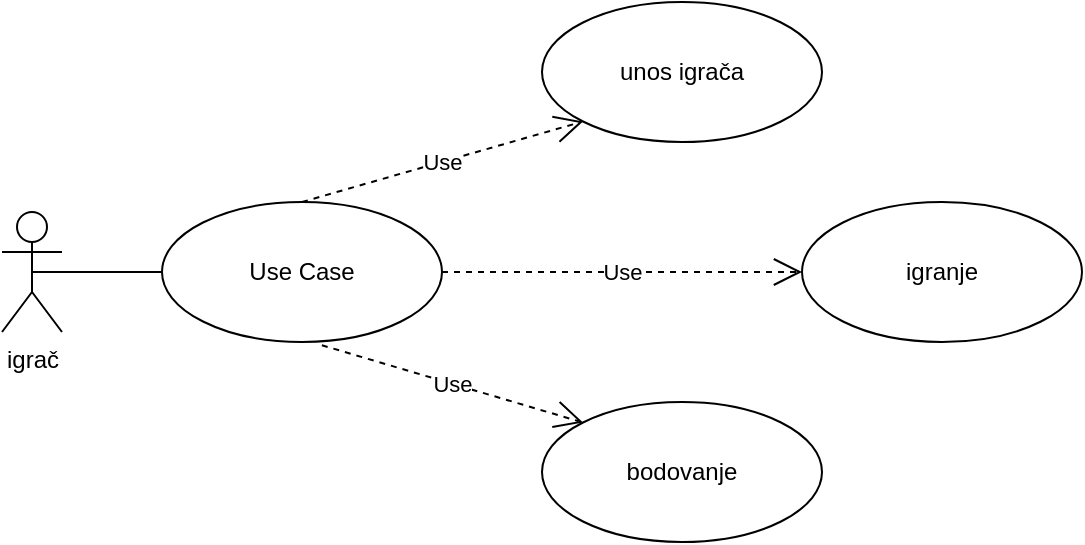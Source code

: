 <mxfile version="14.1.9" type="github" pages="4">
  <diagram id="Dv5o3WuPdHJ-4Mab7qom" name="UseCase:igranje connect 4">
    <mxGraphModel dx="1038" dy="585" grid="1" gridSize="10" guides="1" tooltips="1" connect="1" arrows="1" fold="1" page="1" pageScale="1" pageWidth="827" pageHeight="1169" math="0" shadow="0">
      <root>
        <mxCell id="0" />
        <mxCell id="1" parent="0" />
        <mxCell id="OXHmr7JrFFc4HPLkhsDo-1" value="igrač" style="shape=umlActor;verticalLabelPosition=bottom;verticalAlign=top;html=1;" parent="1" vertex="1">
          <mxGeometry x="50" y="185" width="30" height="60" as="geometry" />
        </mxCell>
        <mxCell id="OXHmr7JrFFc4HPLkhsDo-2" value="Use Case" style="ellipse;whiteSpace=wrap;html=1;" parent="1" vertex="1">
          <mxGeometry x="130" y="180" width="140" height="70" as="geometry" />
        </mxCell>
        <mxCell id="OXHmr7JrFFc4HPLkhsDo-6" value="" style="endArrow=none;html=1;entryX=0;entryY=0.5;entryDx=0;entryDy=0;exitX=0.5;exitY=0.5;exitDx=0;exitDy=0;exitPerimeter=0;" parent="1" source="OXHmr7JrFFc4HPLkhsDo-1" target="OXHmr7JrFFc4HPLkhsDo-2" edge="1">
          <mxGeometry width="50" height="50" relative="1" as="geometry">
            <mxPoint x="70" y="220" as="sourcePoint" />
            <mxPoint x="120" y="170" as="targetPoint" />
          </mxGeometry>
        </mxCell>
        <mxCell id="OXHmr7JrFFc4HPLkhsDo-7" value="unos igrača" style="ellipse;whiteSpace=wrap;html=1;" parent="1" vertex="1">
          <mxGeometry x="320" y="80" width="140" height="70" as="geometry" />
        </mxCell>
        <mxCell id="OXHmr7JrFFc4HPLkhsDo-9" value="igranje" style="ellipse;whiteSpace=wrap;html=1;" parent="1" vertex="1">
          <mxGeometry x="450" y="180" width="140" height="70" as="geometry" />
        </mxCell>
        <mxCell id="OXHmr7JrFFc4HPLkhsDo-11" value="bodovanje" style="ellipse;whiteSpace=wrap;html=1;" parent="1" vertex="1">
          <mxGeometry x="320" y="280" width="140" height="70" as="geometry" />
        </mxCell>
        <mxCell id="OXHmr7JrFFc4HPLkhsDo-17" value="Use" style="endArrow=open;endSize=12;dashed=1;html=1;exitX=0.5;exitY=0;exitDx=0;exitDy=0;entryX=0;entryY=1;entryDx=0;entryDy=0;" parent="1" source="OXHmr7JrFFc4HPLkhsDo-2" target="OXHmr7JrFFc4HPLkhsDo-7" edge="1">
          <mxGeometry width="160" relative="1" as="geometry">
            <mxPoint x="200" y="144.5" as="sourcePoint" />
            <mxPoint x="360" y="144.5" as="targetPoint" />
          </mxGeometry>
        </mxCell>
        <mxCell id="OXHmr7JrFFc4HPLkhsDo-19" value="Use" style="endArrow=open;endSize=12;dashed=1;html=1;exitX=1;exitY=0.5;exitDx=0;exitDy=0;entryX=0;entryY=0.5;entryDx=0;entryDy=0;" parent="1" source="OXHmr7JrFFc4HPLkhsDo-2" target="OXHmr7JrFFc4HPLkhsDo-9" edge="1">
          <mxGeometry width="160" relative="1" as="geometry">
            <mxPoint x="254" y="190" as="sourcePoint" />
            <mxPoint x="414" y="190" as="targetPoint" />
          </mxGeometry>
        </mxCell>
        <mxCell id="OXHmr7JrFFc4HPLkhsDo-20" value="Use" style="endArrow=open;endSize=12;dashed=1;html=1;exitX=0.571;exitY=1.023;exitDx=0;exitDy=0;exitPerimeter=0;entryX=0;entryY=0;entryDx=0;entryDy=0;" parent="1" source="OXHmr7JrFFc4HPLkhsDo-2" target="OXHmr7JrFFc4HPLkhsDo-11" edge="1">
          <mxGeometry width="160" relative="1" as="geometry">
            <mxPoint x="160" y="310" as="sourcePoint" />
            <mxPoint x="320" y="310" as="targetPoint" />
          </mxGeometry>
        </mxCell>
      </root>
    </mxGraphModel>
  </diagram>
  <diagram id="3t8HidUZYK7G7I2xii8V" name="Activity: unos igrača">
    <mxGraphModel dx="1038" dy="585" grid="1" gridSize="10" guides="1" tooltips="1" connect="1" arrows="1" fold="1" page="1" pageScale="1" pageWidth="827" pageHeight="1169" math="0" shadow="0">
      <root>
        <mxCell id="mmzD2WWarZpLvol7dtI_-0" />
        <mxCell id="mmzD2WWarZpLvol7dtI_-1" parent="mmzD2WWarZpLvol7dtI_-0" />
        <mxCell id="mmzD2WWarZpLvol7dtI_-3" value="Sustav prikaže unos imena igrača 1 i igrača 2" style="rounded=1;whiteSpace=wrap;html=1;arcSize=40;fontColor=#000000;fillColor=#ffffc0;strokeColor=#ff0000;" parent="mmzD2WWarZpLvol7dtI_-1" vertex="1">
          <mxGeometry x="65" y="120" width="120" height="40" as="geometry" />
        </mxCell>
        <mxCell id="mmzD2WWarZpLvol7dtI_-4" value="" style="edgeStyle=orthogonalEdgeStyle;html=1;verticalAlign=bottom;endArrow=open;endSize=8;strokeColor=#ff0000;entryX=0.5;entryY=0;entryDx=0;entryDy=0;" parent="mmzD2WWarZpLvol7dtI_-1" source="mmzD2WWarZpLvol7dtI_-3" target="mmzD2WWarZpLvol7dtI_-7" edge="1">
          <mxGeometry relative="1" as="geometry">
            <mxPoint x="125" y="220" as="targetPoint" />
          </mxGeometry>
        </mxCell>
        <mxCell id="mmzD2WWarZpLvol7dtI_-5" value="" style="ellipse;html=1;shape=startState;fillColor=#000000;strokeColor=#ff0000;" parent="mmzD2WWarZpLvol7dtI_-1" vertex="1">
          <mxGeometry x="110" y="20" width="30" height="30" as="geometry" />
        </mxCell>
        <mxCell id="mmzD2WWarZpLvol7dtI_-6" value="" style="edgeStyle=orthogonalEdgeStyle;html=1;verticalAlign=bottom;endArrow=open;endSize=8;strokeColor=#ff0000;entryX=0.5;entryY=0;entryDx=0;entryDy=0;" parent="mmzD2WWarZpLvol7dtI_-1" source="mmzD2WWarZpLvol7dtI_-5" target="mmzD2WWarZpLvol7dtI_-3" edge="1">
          <mxGeometry relative="1" as="geometry">
            <mxPoint x="125" y="110" as="targetPoint" />
          </mxGeometry>
        </mxCell>
        <mxCell id="mmzD2WWarZpLvol7dtI_-7" value="Igrači unesu imena" style="rounded=1;whiteSpace=wrap;html=1;arcSize=40;fontColor=#000000;fillColor=#ffffc0;strokeColor=#ff0000;" parent="mmzD2WWarZpLvol7dtI_-1" vertex="1">
          <mxGeometry x="65" y="230" width="120" height="40" as="geometry" />
        </mxCell>
        <mxCell id="mmzD2WWarZpLvol7dtI_-8" value="" style="edgeStyle=orthogonalEdgeStyle;html=1;verticalAlign=bottom;endArrow=open;endSize=8;strokeColor=#ff0000;entryX=0.5;entryY=0;entryDx=0;entryDy=0;" parent="mmzD2WWarZpLvol7dtI_-1" source="mmzD2WWarZpLvol7dtI_-7" target="mmzD2WWarZpLvol7dtI_-9" edge="1">
          <mxGeometry relative="1" as="geometry">
            <mxPoint x="125" y="330" as="targetPoint" />
          </mxGeometry>
        </mxCell>
        <mxCell id="mmzD2WWarZpLvol7dtI_-9" value="Sustav provjeri valjanost imena" style="rounded=1;whiteSpace=wrap;html=1;arcSize=40;fontColor=#000000;fillColor=#ffffc0;strokeColor=#ff0000;" parent="mmzD2WWarZpLvol7dtI_-1" vertex="1">
          <mxGeometry x="65" y="340" width="120" height="40" as="geometry" />
        </mxCell>
        <mxCell id="mmzD2WWarZpLvol7dtI_-10" value="" style="edgeStyle=orthogonalEdgeStyle;html=1;verticalAlign=bottom;endArrow=open;endSize=8;strokeColor=#ff0000;entryX=0.5;entryY=0;entryDx=0;entryDy=0;" parent="mmzD2WWarZpLvol7dtI_-1" source="mmzD2WWarZpLvol7dtI_-9" target="mmzD2WWarZpLvol7dtI_-11" edge="1">
          <mxGeometry relative="1" as="geometry">
            <mxPoint x="125" y="440" as="targetPoint" />
          </mxGeometry>
        </mxCell>
        <mxCell id="mmzD2WWarZpLvol7dtI_-11" value="Valjana imena" style="rhombus;whiteSpace=wrap;html=1;fillColor=#ffffc0;strokeColor=#ff0000;" parent="mmzD2WWarZpLvol7dtI_-1" vertex="1">
          <mxGeometry x="85" y="460" width="80" height="40" as="geometry" />
        </mxCell>
        <mxCell id="mmzD2WWarZpLvol7dtI_-12" value="ne" style="edgeStyle=orthogonalEdgeStyle;html=1;align=left;verticalAlign=bottom;endArrow=open;endSize=8;strokeColor=#ff0000;entryX=1;entryY=0.5;entryDx=0;entryDy=0;" parent="mmzD2WWarZpLvol7dtI_-1" source="mmzD2WWarZpLvol7dtI_-11" target="mmzD2WWarZpLvol7dtI_-3" edge="1">
          <mxGeometry x="-1" relative="1" as="geometry">
            <mxPoint x="230" y="140" as="targetPoint" />
            <Array as="points">
              <mxPoint x="220" y="480" />
              <mxPoint x="220" y="140" />
            </Array>
          </mxGeometry>
        </mxCell>
        <mxCell id="mmzD2WWarZpLvol7dtI_-13" value="da" style="edgeStyle=orthogonalEdgeStyle;html=1;align=left;verticalAlign=top;endArrow=open;endSize=8;strokeColor=#ff0000;entryX=0.5;entryY=0;entryDx=0;entryDy=0;" parent="mmzD2WWarZpLvol7dtI_-1" source="mmzD2WWarZpLvol7dtI_-11" target="mmzD2WWarZpLvol7dtI_-14" edge="1">
          <mxGeometry x="-1" relative="1" as="geometry">
            <mxPoint x="120" y="560" as="targetPoint" />
          </mxGeometry>
        </mxCell>
        <mxCell id="mmzD2WWarZpLvol7dtI_-14" value="Sustav postavi igrače" style="rounded=1;whiteSpace=wrap;html=1;arcSize=40;fontColor=#000000;fillColor=#ffffc0;strokeColor=#ff0000;" parent="mmzD2WWarZpLvol7dtI_-1" vertex="1">
          <mxGeometry x="65" y="570" width="120" height="40" as="geometry" />
        </mxCell>
        <mxCell id="mmzD2WWarZpLvol7dtI_-15" value="" style="edgeStyle=orthogonalEdgeStyle;html=1;verticalAlign=bottom;endArrow=open;endSize=8;strokeColor=#ff0000;entryX=0.5;entryY=0;entryDx=0;entryDy=0;" parent="mmzD2WWarZpLvol7dtI_-1" source="mmzD2WWarZpLvol7dtI_-14" target="mmzD2WWarZpLvol7dtI_-16" edge="1">
          <mxGeometry relative="1" as="geometry">
            <mxPoint x="120" y="670" as="targetPoint" />
          </mxGeometry>
        </mxCell>
        <mxCell id="mmzD2WWarZpLvol7dtI_-16" value="" style="ellipse;html=1;shape=endState;fillColor=#000000;strokeColor=#ff0000;" parent="mmzD2WWarZpLvol7dtI_-1" vertex="1">
          <mxGeometry x="110" y="670" width="30" height="30" as="geometry" />
        </mxCell>
      </root>
    </mxGraphModel>
  </diagram>
  <diagram id="w79UpYeU1hFFh39leK5G" name="Activity: igranje connect 4">
    <mxGraphModel dx="1038" dy="585" grid="1" gridSize="10" guides="1" tooltips="1" connect="1" arrows="1" fold="1" page="1" pageScale="1" pageWidth="827" pageHeight="1169" math="0" shadow="0">
      <root>
        <mxCell id="wQ2KYIGQ5K3jvEPLGwNG-0" />
        <mxCell id="wQ2KYIGQ5K3jvEPLGwNG-1" parent="wQ2KYIGQ5K3jvEPLGwNG-0" />
        <mxCell id="qsF1L6x4BBJNtRPo1T-T-0" value="" style="ellipse;html=1;shape=startState;fillColor=#000000;strokeColor=#ff0000;" parent="wQ2KYIGQ5K3jvEPLGwNG-1" vertex="1">
          <mxGeometry x="200" y="40" width="30" height="30" as="geometry" />
        </mxCell>
        <mxCell id="qsF1L6x4BBJNtRPo1T-T-1" value="" style="edgeStyle=orthogonalEdgeStyle;html=1;verticalAlign=bottom;endArrow=open;endSize=8;strokeColor=#ff0000;" parent="wQ2KYIGQ5K3jvEPLGwNG-1" source="qsF1L6x4BBJNtRPo1T-T-2" edge="1">
          <mxGeometry relative="1" as="geometry">
            <mxPoint x="215" y="130" as="targetPoint" />
          </mxGeometry>
        </mxCell>
        <mxCell id="qsF1L6x4BBJNtRPo1T-T-3" value="" style="edgeStyle=orthogonalEdgeStyle;html=1;verticalAlign=bottom;endArrow=open;endSize=8;strokeColor=#ff0000;entryX=0.5;entryY=0;entryDx=0;entryDy=0;" parent="wQ2KYIGQ5K3jvEPLGwNG-1" source="qsF1L6x4BBJNtRPo1T-T-2" target="hXWPoRYySfAi95ew-Ejw-9" edge="1">
          <mxGeometry relative="1" as="geometry">
            <mxPoint x="215" y="200" as="targetPoint" />
          </mxGeometry>
        </mxCell>
        <mxCell id="hXWPoRYySfAi95ew-Ejw-5" value="podijela žetona" style="rounded=1;whiteSpace=wrap;html=1;arcSize=40;fontColor=#000000;fillColor=#ffffc0;strokeColor=#ff0000;" parent="wQ2KYIGQ5K3jvEPLGwNG-1" vertex="1">
          <mxGeometry x="155" y="220" width="120" height="40" as="geometry" />
        </mxCell>
        <mxCell id="hXWPoRYySfAi95ew-Ejw-6" value="" style="edgeStyle=orthogonalEdgeStyle;html=1;verticalAlign=bottom;endArrow=open;endSize=8;strokeColor=#ff0000;entryX=0.5;entryY=0;entryDx=0;entryDy=0;" parent="wQ2KYIGQ5K3jvEPLGwNG-1" source="hXWPoRYySfAi95ew-Ejw-5" target="hXWPoRYySfAi95ew-Ejw-13" edge="1">
          <mxGeometry relative="1" as="geometry">
            <mxPoint x="180" y="350" as="targetPoint" />
            <Array as="points" />
          </mxGeometry>
        </mxCell>
        <mxCell id="hXWPoRYySfAi95ew-Ejw-9" value="Izbor početnog igrača" style="rounded=1;whiteSpace=wrap;html=1;arcSize=40;fontColor=#000000;fillColor=#ffffc0;strokeColor=#ff0000;" parent="wQ2KYIGQ5K3jvEPLGwNG-1" vertex="1">
          <mxGeometry x="155" y="150" width="120" height="40" as="geometry" />
        </mxCell>
        <mxCell id="hXWPoRYySfAi95ew-Ejw-10" value="" style="edgeStyle=orthogonalEdgeStyle;html=1;verticalAlign=bottom;endArrow=open;endSize=8;strokeColor=#ff0000;entryX=0.5;entryY=0;entryDx=0;entryDy=0;" parent="wQ2KYIGQ5K3jvEPLGwNG-1" source="hXWPoRYySfAi95ew-Ejw-9" target="hXWPoRYySfAi95ew-Ejw-5" edge="1">
          <mxGeometry relative="1" as="geometry">
            <mxPoint x="410" y="350" as="targetPoint" />
          </mxGeometry>
        </mxCell>
        <mxCell id="hXWPoRYySfAi95ew-Ejw-13" value="ubacivanje žetona" style="rounded=1;whiteSpace=wrap;html=1;arcSize=40;fontColor=#000000;fillColor=#ffffc0;strokeColor=#ff0000;" parent="wQ2KYIGQ5K3jvEPLGwNG-1" vertex="1">
          <mxGeometry x="155" y="290" width="120" height="40" as="geometry" />
        </mxCell>
        <mxCell id="hXWPoRYySfAi95ew-Ejw-14" value="" style="edgeStyle=orthogonalEdgeStyle;html=1;verticalAlign=bottom;endArrow=open;endSize=8;strokeColor=#ff0000;entryX=0.5;entryY=0;entryDx=0;entryDy=0;" parent="wQ2KYIGQ5K3jvEPLGwNG-1" source="hXWPoRYySfAi95ew-Ejw-13" target="hXWPoRYySfAi95ew-Ejw-30" edge="1">
          <mxGeometry relative="1" as="geometry">
            <mxPoint x="215" y="370" as="targetPoint" />
          </mxGeometry>
        </mxCell>
        <mxCell id="qsF1L6x4BBJNtRPo1T-T-2" value="Unos igrača" style="rounded=1;whiteSpace=wrap;html=1;arcSize=40;fontColor=#000000;fillColor=#ffffc0;strokeColor=#ff0000;" parent="wQ2KYIGQ5K3jvEPLGwNG-1" vertex="1">
          <mxGeometry x="155" y="100" width="120" height="30" as="geometry" />
        </mxCell>
        <mxCell id="hXWPoRYySfAi95ew-Ejw-15" value="" style="edgeStyle=orthogonalEdgeStyle;html=1;verticalAlign=bottom;endArrow=open;endSize=8;strokeColor=#ff0000;" parent="wQ2KYIGQ5K3jvEPLGwNG-1" source="qsF1L6x4BBJNtRPo1T-T-0" target="qsF1L6x4BBJNtRPo1T-T-2" edge="1">
          <mxGeometry relative="1" as="geometry">
            <mxPoint x="215" y="130" as="targetPoint" />
            <mxPoint x="215" y="70" as="sourcePoint" />
          </mxGeometry>
        </mxCell>
        <mxCell id="hXWPoRYySfAi95ew-Ejw-28" value="" style="ellipse;html=1;shape=endState;fillColor=#000000;strokeColor=#ff0000;" parent="wQ2KYIGQ5K3jvEPLGwNG-1" vertex="1">
          <mxGeometry x="200" y="570" width="30" height="30" as="geometry" />
        </mxCell>
        <mxCell id="hXWPoRYySfAi95ew-Ejw-30" value="Provjera: jesu li sva 4 žetona poveznana" style="rhombus;whiteSpace=wrap;html=1;fillColor=#ffffc0;strokeColor=#ff0000;" parent="wQ2KYIGQ5K3jvEPLGwNG-1" vertex="1">
          <mxGeometry x="120" y="370" width="190" height="50" as="geometry" />
        </mxCell>
        <mxCell id="hXWPoRYySfAi95ew-Ejw-31" value="da" style="edgeStyle=orthogonalEdgeStyle;html=1;align=left;verticalAlign=bottom;endArrow=open;endSize=8;strokeColor=#ff0000;entryX=1;entryY=0.5;entryDx=0;entryDy=0;" parent="wQ2KYIGQ5K3jvEPLGwNG-1" source="hXWPoRYySfAi95ew-Ejw-30" target="hXWPoRYySfAi95ew-Ejw-28" edge="1">
          <mxGeometry x="-1" relative="1" as="geometry">
            <mxPoint x="360" y="390" as="targetPoint" />
            <Array as="points">
              <mxPoint x="340" y="395" />
              <mxPoint x="340" y="585" />
            </Array>
          </mxGeometry>
        </mxCell>
        <mxCell id="hXWPoRYySfAi95ew-Ejw-32" value="ne" style="edgeStyle=orthogonalEdgeStyle;html=1;align=left;verticalAlign=top;endArrow=open;endSize=8;strokeColor=#ff0000;entryX=0.5;entryY=0;entryDx=0;entryDy=0;" parent="wQ2KYIGQ5K3jvEPLGwNG-1" source="hXWPoRYySfAi95ew-Ejw-30" target="hXWPoRYySfAi95ew-Ejw-34" edge="1">
          <mxGeometry x="-1" relative="1" as="geometry">
            <mxPoint x="150" y="460" as="targetPoint" />
          </mxGeometry>
        </mxCell>
        <mxCell id="hXWPoRYySfAi95ew-Ejw-34" value="Ima li igrač još žetona?" style="rhombus;whiteSpace=wrap;html=1;fillColor=#ffffc0;strokeColor=#ff0000;" parent="wQ2KYIGQ5K3jvEPLGwNG-1" vertex="1">
          <mxGeometry x="135" y="460" width="160" height="40" as="geometry" />
        </mxCell>
        <mxCell id="hXWPoRYySfAi95ew-Ejw-35" value="da" style="edgeStyle=orthogonalEdgeStyle;html=1;align=left;verticalAlign=bottom;endArrow=open;endSize=8;strokeColor=#ff0000;entryX=1;entryY=0.5;entryDx=0;entryDy=0;" parent="wQ2KYIGQ5K3jvEPLGwNG-1" source="hXWPoRYySfAi95ew-Ejw-34" target="hXWPoRYySfAi95ew-Ejw-13" edge="1">
          <mxGeometry x="-1" relative="1" as="geometry">
            <mxPoint x="330" y="310" as="targetPoint" />
            <Array as="points">
              <mxPoint x="400" y="480" />
              <mxPoint x="400" y="310" />
            </Array>
          </mxGeometry>
        </mxCell>
        <mxCell id="hXWPoRYySfAi95ew-Ejw-36" value="ne" style="edgeStyle=orthogonalEdgeStyle;html=1;align=left;verticalAlign=top;endArrow=open;endSize=8;strokeColor=#ff0000;entryX=0.5;entryY=0;entryDx=0;entryDy=0;" parent="wQ2KYIGQ5K3jvEPLGwNG-1" source="hXWPoRYySfAi95ew-Ejw-34" target="hXWPoRYySfAi95ew-Ejw-28" edge="1">
          <mxGeometry x="-1" relative="1" as="geometry">
            <mxPoint x="220" y="560" as="targetPoint" />
          </mxGeometry>
        </mxCell>
      </root>
    </mxGraphModel>
  </diagram>
  <diagram id="619YPMETGrXgzovqUWec" name="Activity: Bodovanje">
    <mxGraphModel dx="1038" dy="585" grid="1" gridSize="10" guides="1" tooltips="1" connect="1" arrows="1" fold="1" page="1" pageScale="1" pageWidth="827" pageHeight="1169" math="0" shadow="0">
      <root>
        <mxCell id="koF3gwNhcDvgdiThslND-0" />
        <mxCell id="koF3gwNhcDvgdiThslND-1" parent="koF3gwNhcDvgdiThslND-0" />
        <mxCell id="zpcjhdyMi8GLxt-HHLlT-0" value="Provjera: jesu li sva 4 žetona poveznana" style="rhombus;whiteSpace=wrap;html=1;fillColor=#ffffc0;strokeColor=#ff0000;" vertex="1" parent="koF3gwNhcDvgdiThslND-1">
          <mxGeometry x="140" y="260" width="190" height="50" as="geometry" />
        </mxCell>
        <mxCell id="kJAeMHT5tgBwccax9GPQ-0" value="Ima li igrač još žetona?" style="rhombus;whiteSpace=wrap;html=1;fillColor=#ffffc0;strokeColor=#ff0000;" vertex="1" parent="koF3gwNhcDvgdiThslND-1">
          <mxGeometry x="155" y="340" width="160" height="40" as="geometry" />
        </mxCell>
        <mxCell id="iNwzrLT5GKhoOLLJHpIE-0" value="Igranje connect 4" style="rounded=1;whiteSpace=wrap;html=1;arcSize=40;fontColor=#000000;fillColor=#ffffc0;strokeColor=#ff0000;" vertex="1" parent="koF3gwNhcDvgdiThslND-1">
          <mxGeometry x="175" y="155" width="120" height="40" as="geometry" />
        </mxCell>
        <mxCell id="iNwzrLT5GKhoOLLJHpIE-1" value="" style="edgeStyle=orthogonalEdgeStyle;html=1;verticalAlign=bottom;endArrow=open;endSize=8;strokeColor=#ff0000;entryX=0.5;entryY=0;entryDx=0;entryDy=0;" edge="1" source="iNwzrLT5GKhoOLLJHpIE-0" parent="koF3gwNhcDvgdiThslND-1" target="zpcjhdyMi8GLxt-HHLlT-0">
          <mxGeometry relative="1" as="geometry">
            <mxPoint x="235" y="235" as="targetPoint" />
          </mxGeometry>
        </mxCell>
        <mxCell id="cwM3iFKaxpjZMj2_lEaT-1" value="" style="ellipse;html=1;shape=startState;fillColor=#000000;strokeColor=#ff0000;" vertex="1" parent="koF3gwNhcDvgdiThslND-1">
          <mxGeometry x="220" y="40" width="30" height="30" as="geometry" />
        </mxCell>
        <mxCell id="cwM3iFKaxpjZMj2_lEaT-2" value="" style="edgeStyle=orthogonalEdgeStyle;html=1;verticalAlign=bottom;endArrow=open;endSize=8;strokeColor=#ff0000;entryX=0.5;entryY=0;entryDx=0;entryDy=0;" edge="1" source="cwM3iFKaxpjZMj2_lEaT-1" parent="koF3gwNhcDvgdiThslND-1" target="iNwzrLT5GKhoOLLJHpIE-0">
          <mxGeometry relative="1" as="geometry">
            <mxPoint x="235" y="130" as="targetPoint" />
          </mxGeometry>
        </mxCell>
        <mxCell id="sIamCeiEPyqn3bXUS3LY-0" value="da" style="edgeStyle=orthogonalEdgeStyle;html=1;align=left;verticalAlign=bottom;endArrow=open;endSize=8;strokeColor=#ff0000;exitX=1;exitY=0.5;exitDx=0;exitDy=0;entryX=1;entryY=0.5;entryDx=0;entryDy=0;" edge="1" parent="koF3gwNhcDvgdiThslND-1" source="zpcjhdyMi8GLxt-HHLlT-0" target="sIamCeiEPyqn3bXUS3LY-1">
          <mxGeometry x="-1" relative="1" as="geometry">
            <mxPoint x="300" y="400" as="targetPoint" />
            <Array as="points">
              <mxPoint x="360" y="285" />
              <mxPoint x="360" y="440" />
            </Array>
            <mxPoint x="310" y="395" as="sourcePoint" />
          </mxGeometry>
        </mxCell>
        <mxCell id="sIamCeiEPyqn3bXUS3LY-1" value="Proglasenje pobjednika" style="rounded=1;whiteSpace=wrap;html=1;arcSize=40;fontColor=#000000;fillColor=#ffffc0;strokeColor=#ff0000;" vertex="1" parent="koF3gwNhcDvgdiThslND-1">
          <mxGeometry x="175" y="420" width="120" height="40" as="geometry" />
        </mxCell>
        <mxCell id="sIamCeiEPyqn3bXUS3LY-2" value="" style="edgeStyle=orthogonalEdgeStyle;html=1;verticalAlign=bottom;endArrow=open;endSize=8;strokeColor=#ff0000;entryX=0.5;entryY=0;entryDx=0;entryDy=0;" edge="1" source="sIamCeiEPyqn3bXUS3LY-1" parent="koF3gwNhcDvgdiThslND-1" target="sIamCeiEPyqn3bXUS3LY-3">
          <mxGeometry relative="1" as="geometry">
            <mxPoint x="100" y="440" as="targetPoint" />
          </mxGeometry>
        </mxCell>
        <mxCell id="sIamCeiEPyqn3bXUS3LY-3" value="" style="ellipse;html=1;shape=endState;fillColor=#000000;strokeColor=#ff0000;" vertex="1" parent="koF3gwNhcDvgdiThslND-1">
          <mxGeometry x="220" y="520" width="30" height="30" as="geometry" />
        </mxCell>
        <mxCell id="8S_9BvS31Re1np64borZ-2" value="ne" style="edgeStyle=orthogonalEdgeStyle;html=1;align=left;verticalAlign=bottom;endArrow=open;endSize=8;strokeColor=#ff0000;exitX=0.5;exitY=1;exitDx=0;exitDy=0;entryX=0.5;entryY=0;entryDx=0;entryDy=0;" edge="1" parent="koF3gwNhcDvgdiThslND-1" source="zpcjhdyMi8GLxt-HHLlT-0" target="kJAeMHT5tgBwccax9GPQ-0">
          <mxGeometry x="-0.333" y="15" relative="1" as="geometry">
            <mxPoint x="305" y="450" as="targetPoint" />
            <Array as="points">
              <mxPoint x="235" y="340" />
              <mxPoint x="235" y="340" />
            </Array>
            <mxPoint x="340" y="295" as="sourcePoint" />
            <mxPoint as="offset" />
          </mxGeometry>
        </mxCell>
        <mxCell id="8S_9BvS31Re1np64borZ-3" value="da" style="edgeStyle=orthogonalEdgeStyle;html=1;align=left;verticalAlign=bottom;endArrow=open;endSize=8;strokeColor=#ff0000;exitX=0.959;exitY=0.51;exitDx=0;exitDy=0;entryX=1;entryY=0.5;entryDx=0;entryDy=0;exitPerimeter=0;" edge="1" parent="koF3gwNhcDvgdiThslND-1" source="kJAeMHT5tgBwccax9GPQ-0" target="iNwzrLT5GKhoOLLJHpIE-0">
          <mxGeometry x="-1" relative="1" as="geometry">
            <mxPoint x="305" y="450" as="targetPoint" />
            <Array as="points">
              <mxPoint x="320" y="360" />
              <mxPoint x="320" y="175" />
            </Array>
            <mxPoint x="340" y="295" as="sourcePoint" />
          </mxGeometry>
        </mxCell>
        <mxCell id="8S_9BvS31Re1np64borZ-4" value="ne" style="edgeStyle=orthogonalEdgeStyle;html=1;align=left;verticalAlign=bottom;endArrow=open;endSize=8;strokeColor=#ff0000;" edge="1" parent="koF3gwNhcDvgdiThslND-1" target="sIamCeiEPyqn3bXUS3LY-3">
          <mxGeometry x="-1" relative="1" as="geometry">
            <mxPoint x="35" y="425" as="targetPoint" />
            <Array as="points">
              <mxPoint x="100" y="360" />
              <mxPoint x="100" y="535" />
            </Array>
            <mxPoint x="150" y="360" as="sourcePoint" />
          </mxGeometry>
        </mxCell>
      </root>
    </mxGraphModel>
  </diagram>
</mxfile>
